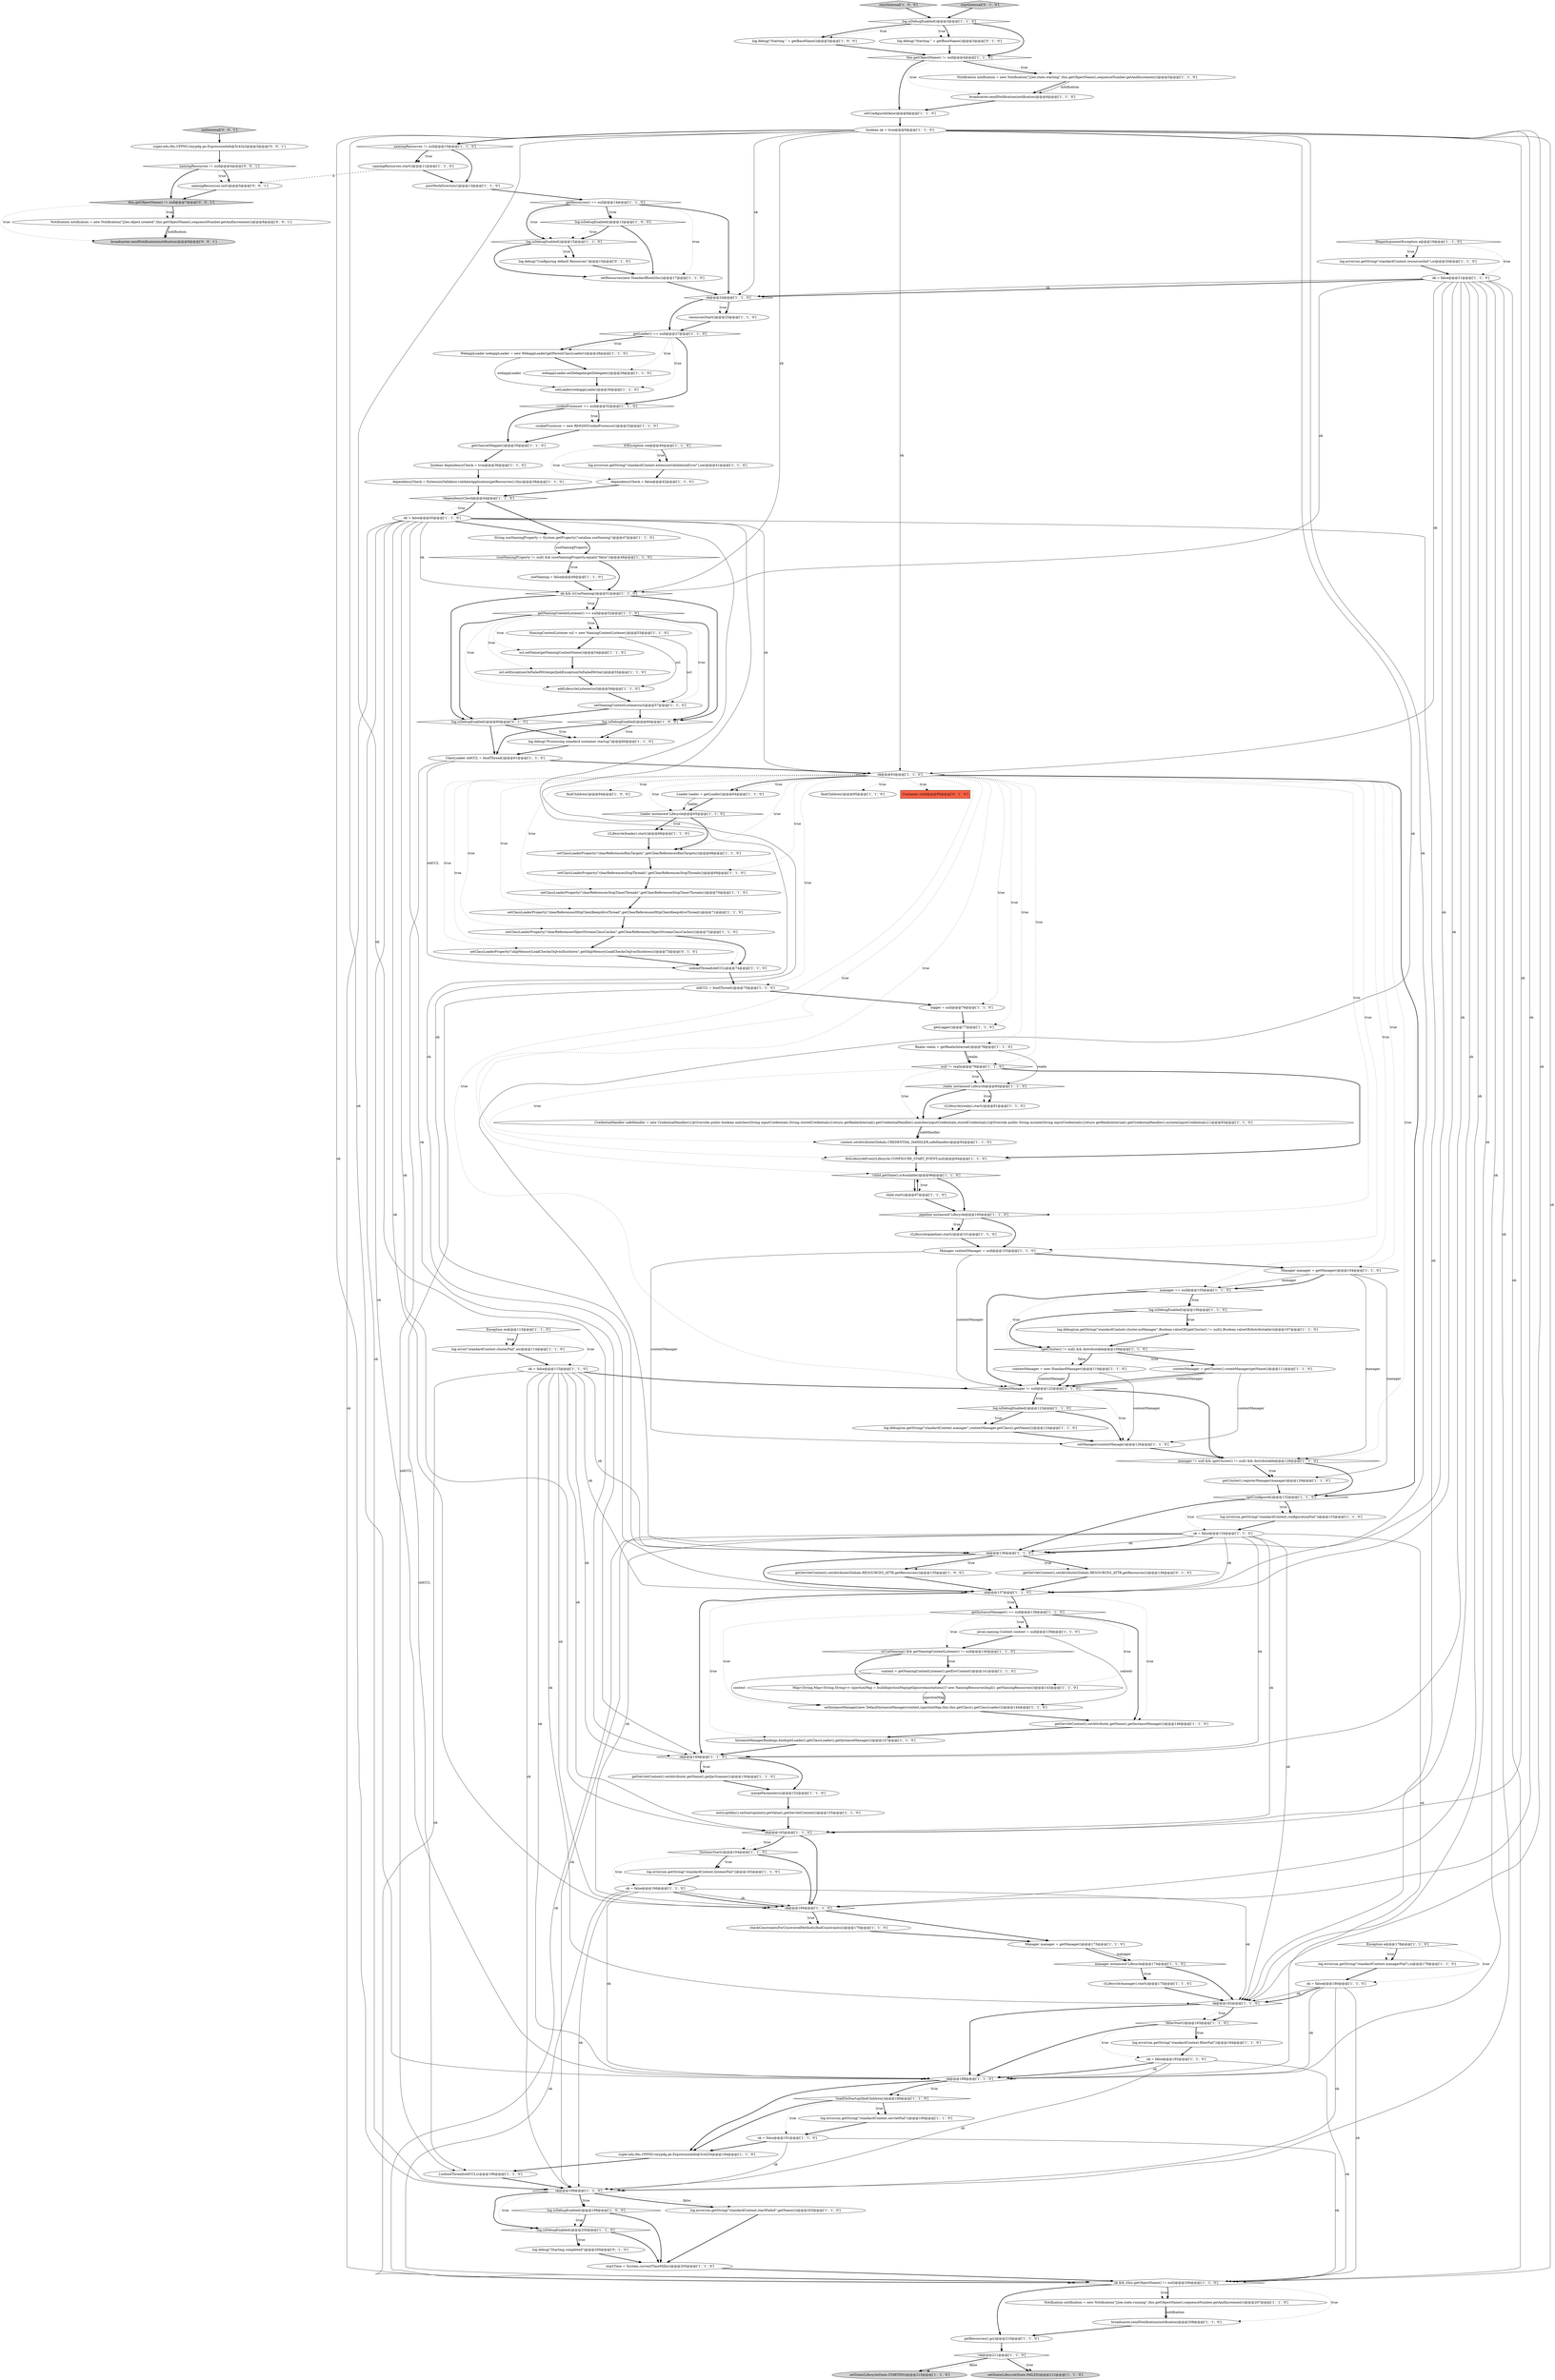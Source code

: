 digraph {
16 [style = filled, label = "setNamingContextListener(ncl)@@@57@@@['1', '1', '0']", fillcolor = white, shape = ellipse image = "AAA0AAABBB1BBB"];
44 [style = filled, label = "setState(LifecycleState.STARTING)@@@215@@@['1', '1', '0']", fillcolor = lightgray, shape = ellipse image = "AAA0AAABBB1BBB"];
1 [style = filled, label = "manager instanceof Lifecycle@@@174@@@['1', '1', '0']", fillcolor = white, shape = diamond image = "AAA0AAABBB1BBB"];
105 [style = filled, label = "setClassLoaderProperty(\"clearReferencesHttpClientKeepAliveThread\",getClearReferencesHttpClientKeepAliveThread())@@@71@@@['1', '1', '0']", fillcolor = white, shape = ellipse image = "AAA0AAABBB1BBB"];
27 [style = filled, label = "findChildren()@@@94@@@['1', '0', '0']", fillcolor = white, shape = ellipse image = "AAA0AAABBB1BBB"];
40 [style = filled, label = "getServletContext().setAttribute(.getName(),getInstanceManager())@@@146@@@['1', '1', '0']", fillcolor = white, shape = ellipse image = "AAA0AAABBB1BBB"];
10 [style = filled, label = "ok@@@188@@@['1', '1', '0']", fillcolor = white, shape = diamond image = "AAA0AAABBB1BBB"];
80 [style = filled, label = "postWorkDirectory()@@@13@@@['1', '1', '0']", fillcolor = white, shape = ellipse image = "AAA0AAABBB1BBB"];
31 [style = filled, label = "log.debug(\"Starting \" + getBaseName())@@@3@@@['1', '0', '0']", fillcolor = white, shape = ellipse image = "AAA0AAABBB1BBB"];
67 [style = filled, label = "pipeline instanceof Lifecycle@@@100@@@['1', '1', '0']", fillcolor = white, shape = diamond image = "AAA0AAABBB1BBB"];
37 [style = filled, label = "entry.getKey().onStartup(entry.getValue(),getServletContext())@@@155@@@['1', '1', '0']", fillcolor = white, shape = ellipse image = "AAA0AAABBB1BBB"];
129 [style = filled, label = "ok@@@63@@@['1', '1', '0']", fillcolor = white, shape = diamond image = "AAA0AAABBB1BBB"];
134 [style = filled, label = "log.isDebugEnabled()@@@3@@@['1', '1', '0']", fillcolor = white, shape = diamond image = "AAA0AAABBB1BBB"];
61 [style = filled, label = "ok = false@@@191@@@['1', '1', '0']", fillcolor = white, shape = ellipse image = "AAA0AAABBB1BBB"];
21 [style = filled, label = "context.setAttribute(Globals.CREDENTIAL_HANDLER,safeHandler)@@@92@@@['1', '1', '0']", fillcolor = white, shape = ellipse image = "AAA0AAABBB1BBB"];
25 [style = filled, label = "realm instanceof Lifecycle@@@80@@@['1', '1', '0']", fillcolor = white, shape = diamond image = "AAA0AAABBB1BBB"];
140 [style = filled, label = "resourcesStart()@@@25@@@['1', '1', '0']", fillcolor = white, shape = ellipse image = "AAA0AAABBB1BBB"];
49 [style = filled, label = "((Lifecycle)loader).start()@@@66@@@['1', '1', '0']", fillcolor = white, shape = ellipse image = "AAA0AAABBB1BBB"];
112 [style = filled, label = "loader instanceof Lifecycle@@@65@@@['1', '1', '0']", fillcolor = white, shape = diamond image = "AAA0AAABBB1BBB"];
116 [style = filled, label = "ok@@@136@@@['1', '1', '0']", fillcolor = white, shape = diamond image = "AAA0AAABBB1BBB"];
101 [style = filled, label = "ok@@@149@@@['1', '1', '0']", fillcolor = white, shape = diamond image = "AAA0AAABBB1BBB"];
130 [style = filled, label = "(getCluster() != null) && distributable@@@109@@@['1', '1', '0']", fillcolor = white, shape = diamond image = "AAA0AAABBB1BBB"];
13 [style = filled, label = "CredentialHandler safeHandler = new CredentialHandler(){@Override public boolean matches(String inputCredentials,String storedCredentials){return getRealmInternal().getCredentialHandler().matches(inputCredentials,storedCredentials)}@Override public String mutate(String inputCredentials){return getRealmInternal().getCredentialHandler().mutate(inputCredentials)}}@@@83@@@['1', '1', '0']", fillcolor = white, shape = ellipse image = "AAA0AAABBB1BBB"];
29 [style = filled, label = "contextManager = new StandardManager()@@@119@@@['1', '1', '0']", fillcolor = white, shape = ellipse image = "AAA0AAABBB1BBB"];
88 [style = filled, label = "ok@@@163@@@['1', '1', '0']", fillcolor = white, shape = diamond image = "AAA0AAABBB1BBB"];
154 [style = filled, label = "namingResources.init()@@@5@@@['0', '0', '1']", fillcolor = white, shape = ellipse image = "AAA0AAABBB3BBB"];
9 [style = filled, label = "contextManager = getCluster().createManager(getName())@@@111@@@['1', '1', '0']", fillcolor = white, shape = ellipse image = "AAA0AAABBB1BBB"];
47 [style = filled, label = "log.debug(sm.getString(\"standardContext.manager\",contextManager.getClass().getName()))@@@124@@@['1', '1', '0']", fillcolor = white, shape = ellipse image = "AAA0AAABBB1BBB"];
48 [style = filled, label = "Manager manager = getManager()@@@173@@@['1', '1', '0']", fillcolor = white, shape = ellipse image = "AAA0AAABBB1BBB"];
111 [style = filled, label = "log.isDebugEnabled()@@@60@@@['1', '0', '0']", fillcolor = white, shape = diamond image = "AAA0AAABBB1BBB"];
96 [style = filled, label = "cookieProcessor = new Rfc6265CookieProcessor()@@@33@@@['1', '1', '0']", fillcolor = white, shape = ellipse image = "AAA0AAABBB1BBB"];
3 [style = filled, label = "setResources(new StandardRoot(this))@@@17@@@['1', '1', '0']", fillcolor = white, shape = ellipse image = "AAA0AAABBB1BBB"];
70 [style = filled, label = "ok = false@@@115@@@['1', '1', '0']", fillcolor = white, shape = ellipse image = "AAA0AAABBB1BBB"];
91 [style = filled, label = "setConfigured(false)@@@8@@@['1', '1', '0']", fillcolor = white, shape = ellipse image = "AAA0AAABBB1BBB"];
148 [style = filled, label = "log.debug(\"Starting completed\")@@@200@@@['0', '1', '0']", fillcolor = white, shape = ellipse image = "AAA0AAABBB2BBB"];
38 [style = filled, label = "checkConstraintsForUncoveredMethods(findConstraints())@@@170@@@['1', '1', '0']", fillcolor = white, shape = ellipse image = "AAA0AAABBB1BBB"];
92 [style = filled, label = "getServletContext().setAttribute(Globals.RESOURCES_ATTR,getResources())@@@135@@@['1', '0', '0']", fillcolor = white, shape = ellipse image = "AAA0AAABBB1BBB"];
156 [style = filled, label = "this.getObjectName() != null@@@7@@@['0', '0', '1']", fillcolor = lightgray, shape = diamond image = "AAA0AAABBB3BBB"];
136 [style = filled, label = "setInstanceManager(new DefaultInstanceManager(context,injectionMap,this,this.getClass().getClassLoader()))@@@144@@@['1', '1', '0']", fillcolor = white, shape = ellipse image = "AAA0AAABBB1BBB"];
122 [style = filled, label = "String useNamingProperty = System.getProperty(\"catalina.useNaming\")@@@47@@@['1', '1', '0']", fillcolor = white, shape = ellipse image = "AAA0AAABBB1BBB"];
118 [style = filled, label = "setManager(contextManager)@@@126@@@['1', '1', '0']", fillcolor = white, shape = ellipse image = "AAA0AAABBB1BBB"];
72 [style = filled, label = "setClassLoaderProperty(\"clearReferencesStopTimerThreads\",getClearReferencesStopTimerThreads())@@@70@@@['1', '1', '0']", fillcolor = white, shape = ellipse image = "AAA0AAABBB1BBB"];
123 [style = filled, label = "log.error(sm.getString(\"standardContext.startFailed\",getName()))@@@203@@@['1', '1', '0']", fillcolor = white, shape = ellipse image = "AAA0AAABBB1BBB"];
78 [style = filled, label = "!listenerStart()@@@164@@@['1', '1', '0']", fillcolor = white, shape = diamond image = "AAA0AAABBB1BBB"];
41 [style = filled, label = "namingResources.start()@@@11@@@['1', '1', '0']", fillcolor = white, shape = ellipse image = "AAA0AAABBB1BBB"];
6 [style = filled, label = "InstanceManagerBindings.bind(getLoader().getClassLoader(),getInstanceManager())@@@147@@@['1', '1', '0']", fillcolor = white, shape = ellipse image = "AAA0AAABBB1BBB"];
22 [style = filled, label = "manager != null && (getCluster() != null) && distributable@@@128@@@['1', '1', '0']", fillcolor = white, shape = diamond image = "AAA0AAABBB1BBB"];
55 [style = filled, label = "IOException ioe@@@40@@@['1', '1', '0']", fillcolor = white, shape = diamond image = "AAA0AAABBB1BBB"];
15 [style = filled, label = "mergeParameters()@@@152@@@['1', '1', '0']", fillcolor = white, shape = ellipse image = "AAA0AAABBB1BBB"];
126 [style = filled, label = "namingResources != null@@@10@@@['1', '1', '0']", fillcolor = white, shape = diamond image = "AAA0AAABBB1BBB"];
125 [style = filled, label = "log.debug(\"Processing standard container startup\")@@@60@@@['1', '1', '0']", fillcolor = white, shape = ellipse image = "AAA0AAABBB1BBB"];
115 [style = filled, label = "Loader loader = getLoader()@@@64@@@['1', '1', '0']", fillcolor = white, shape = ellipse image = "AAA0AAABBB1BBB"];
133 [style = filled, label = "log.isDebugEnabled()@@@106@@@['1', '1', '0']", fillcolor = white, shape = diamond image = "AAA0AAABBB1BBB"];
35 [style = filled, label = "(useNamingProperty != null) && (useNamingProperty.equals(\"false\"))@@@48@@@['1', '1', '0']", fillcolor = white, shape = diamond image = "AAA0AAABBB1BBB"];
79 [style = filled, label = "log.error(\"standardContext.clusterFail\",ex)@@@114@@@['1', '1', '0']", fillcolor = white, shape = ellipse image = "AAA0AAABBB1BBB"];
59 [style = filled, label = "ok && isUseNaming()@@@51@@@['1', '1', '0']", fillcolor = white, shape = diamond image = "AAA0AAABBB1BBB"];
66 [style = filled, label = "!child.getState().isAvailable()@@@96@@@['1', '1', '0']", fillcolor = white, shape = diamond image = "AAA0AAABBB1BBB"];
84 [style = filled, label = "getCluster().registerManager(manager)@@@129@@@['1', '1', '0']", fillcolor = white, shape = ellipse image = "AAA0AAABBB1BBB"];
137 [style = filled, label = "ok@@@169@@@['1', '1', '0']", fillcolor = white, shape = diamond image = "AAA0AAABBB1BBB"];
64 [style = filled, label = "Exception ex@@@113@@@['1', '1', '0']", fillcolor = white, shape = diamond image = "AAA0AAABBB1BBB"];
74 [style = filled, label = "log.error(sm.getString(\"standardContext.listenerFail\"))@@@165@@@['1', '1', '0']", fillcolor = white, shape = ellipse image = "AAA0AAABBB1BBB"];
63 [style = filled, label = "Manager manager = getManager()@@@104@@@['1', '1', '0']", fillcolor = white, shape = ellipse image = "AAA0AAABBB1BBB"];
34 [style = filled, label = "getCharsetMapper()@@@35@@@['1', '1', '0']", fillcolor = white, shape = ellipse image = "AAA0AAABBB1BBB"];
30 [style = filled, label = "!filterStart()@@@183@@@['1', '1', '0']", fillcolor = white, shape = diamond image = "AAA0AAABBB1BBB"];
107 [style = filled, label = "javax.naming.Context context = null@@@139@@@['1', '1', '0']", fillcolor = white, shape = ellipse image = "AAA0AAABBB1BBB"];
14 [style = filled, label = "ok@@@182@@@['1', '1', '0']", fillcolor = white, shape = diamond image = "AAA0AAABBB1BBB"];
144 [style = filled, label = "log.debug(\"Starting \" + getBaseName())@@@3@@@['0', '1', '0']", fillcolor = white, shape = ellipse image = "AAA0AAABBB2BBB"];
141 [style = filled, label = "startInternal['1', '0', '0']", fillcolor = lightgray, shape = diamond image = "AAA0AAABBB1BBB"];
53 [style = filled, label = "log.isDebugEnabled()@@@15@@@['1', '1', '0']", fillcolor = white, shape = diamond image = "AAA0AAABBB1BBB"];
71 [style = filled, label = "!dependencyCheck@@@44@@@['1', '1', '0']", fillcolor = white, shape = diamond image = "AAA0AAABBB1BBB"];
76 [style = filled, label = "!ok@@@211@@@['1', '1', '0']", fillcolor = white, shape = diamond image = "AAA0AAABBB1BBB"];
28 [style = filled, label = "NamingContextListener ncl = new NamingContextListener()@@@53@@@['1', '1', '0']", fillcolor = white, shape = ellipse image = "AAA0AAABBB1BBB"];
98 [style = filled, label = "Realm realm = getRealmInternal()@@@78@@@['1', '1', '0']", fillcolor = white, shape = ellipse image = "AAA0AAABBB1BBB"];
86 [style = filled, label = "child.start()@@@97@@@['1', '1', '0']", fillcolor = white, shape = ellipse image = "AAA0AAABBB1BBB"];
75 [style = filled, label = "isUseNaming() && getNamingContextListener() != null@@@140@@@['1', '1', '0']", fillcolor = white, shape = diamond image = "AAA0AAABBB1BBB"];
2 [style = filled, label = "{unbindThread(oldCCL)}@@@196@@@['1', '1', '0']", fillcolor = white, shape = ellipse image = "AAA0AAABBB1BBB"];
95 [style = filled, label = "ok@@@137@@@['1', '1', '0']", fillcolor = white, shape = diamond image = "AAA0AAABBB1BBB"];
153 [style = filled, label = "super.edu.fdu.CPPDG.tinypdg.pe.ExpressionInfo@5c42e2@@@3@@@['0', '0', '1']", fillcolor = white, shape = ellipse image = "AAA0AAABBB3BBB"];
39 [style = filled, label = "dependencyCheck = false@@@42@@@['1', '1', '0']", fillcolor = white, shape = ellipse image = "AAA0AAABBB1BBB"];
5 [style = filled, label = "oldCCL = bindThread()@@@75@@@['1', '1', '0']", fillcolor = white, shape = ellipse image = "AAA0AAABBB1BBB"];
135 [style = filled, label = "getResources() == null@@@14@@@['1', '1', '0']", fillcolor = white, shape = diamond image = "AAA0AAABBB1BBB"];
51 [style = filled, label = "context = getNamingContextListener().getEnvContext()@@@141@@@['1', '1', '0']", fillcolor = white, shape = ellipse image = "AAA0AAABBB1BBB"];
7 [style = filled, label = "ok = false@@@166@@@['1', '1', '0']", fillcolor = white, shape = ellipse image = "AAA0AAABBB1BBB"];
127 [style = filled, label = "useNaming = false@@@49@@@['1', '1', '0']", fillcolor = white, shape = ellipse image = "AAA0AAABBB1BBB"];
4 [style = filled, label = "log.isDebugEnabled()@@@199@@@['1', '0', '0']", fillcolor = white, shape = diamond image = "AAA0AAABBB1BBB"];
113 [style = filled, label = "ok@@@199@@@['1', '1', '0']", fillcolor = white, shape = diamond image = "AAA0AAABBB1BBB"];
149 [style = filled, label = "getServletContext().setAttribute(Globals.RESOURCES_ATTR,getResources())@@@136@@@['0', '1', '0']", fillcolor = white, shape = ellipse image = "AAA0AAABBB2BBB"];
56 [style = filled, label = "setClassLoaderProperty(\"clearReferencesObjectStreamClassCaches\",getClearReferencesObjectStreamClassCaches())@@@72@@@['1', '1', '0']", fillcolor = white, shape = ellipse image = "AAA0AAABBB1BBB"];
143 [style = filled, label = "log.debug(\"Configuring default Resources\")@@@15@@@['0', '1', '0']", fillcolor = white, shape = ellipse image = "AAA0AAABBB2BBB"];
151 [style = filled, label = "Notification notification = new Notification(\"j2ee.object.created\",this.getObjectName(),sequenceNumber.getAndIncrement())@@@8@@@['0', '0', '1']", fillcolor = white, shape = ellipse image = "AAA0AAABBB3BBB"];
50 [style = filled, label = "setClassLoaderProperty(\"clearReferencesStopThreads\",getClearReferencesStopThreads())@@@69@@@['1', '1', '0']", fillcolor = white, shape = ellipse image = "AAA0AAABBB1BBB"];
131 [style = filled, label = "findChildren()@@@95@@@['1', '1', '0']", fillcolor = white, shape = ellipse image = "AAA0AAABBB1BBB"];
108 [style = filled, label = "log.error(sm.getString(\"standardContext.servletFail\"))@@@190@@@['1', '1', '0']", fillcolor = white, shape = ellipse image = "AAA0AAABBB1BBB"];
23 [style = filled, label = "log.isDebugEnabled()@@@123@@@['1', '1', '0']", fillcolor = white, shape = diamond image = "AAA0AAABBB1BBB"];
138 [style = filled, label = "webappLoader.setDelegate(getDelegate())@@@29@@@['1', '1', '0']", fillcolor = white, shape = ellipse image = "AAA0AAABBB1BBB"];
62 [style = filled, label = "ok@@@24@@@['1', '1', '0']", fillcolor = white, shape = diamond image = "AAA0AAABBB1BBB"];
124 [style = filled, label = "log.error(sm.getString(\"standardContext.filterFail\"))@@@184@@@['1', '1', '0']", fillcolor = white, shape = ellipse image = "AAA0AAABBB1BBB"];
100 [style = filled, label = "!getConfigured()@@@132@@@['1', '1', '0']", fillcolor = white, shape = diamond image = "AAA0AAABBB1BBB"];
60 [style = filled, label = "Exception e@@@178@@@['1', '1', '0']", fillcolor = white, shape = diamond image = "AAA0AAABBB1BBB"];
33 [style = filled, label = "Notification notification = new Notification(\"j2ee.state.starting\",this.getObjectName(),sequenceNumber.getAndIncrement())@@@5@@@['1', '1', '0']", fillcolor = white, shape = ellipse image = "AAA0AAABBB1BBB"];
82 [style = filled, label = "manager == null@@@105@@@['1', '1', '0']", fillcolor = white, shape = diamond image = "AAA0AAABBB1BBB"];
0 [style = filled, label = "WebappLoader webappLoader = new WebappLoader(getParentClassLoader())@@@28@@@['1', '1', '0']", fillcolor = white, shape = ellipse image = "AAA0AAABBB1BBB"];
19 [style = filled, label = "cookieProcessor == null@@@32@@@['1', '1', '0']", fillcolor = white, shape = diamond image = "AAA0AAABBB1BBB"];
42 [style = filled, label = "setState(LifecycleState.FAILED)@@@212@@@['1', '1', '0']", fillcolor = lightgray, shape = ellipse image = "AAA0AAABBB1BBB"];
104 [style = filled, label = "ncl.setName(getNamingContextName())@@@54@@@['1', '1', '0']", fillcolor = white, shape = ellipse image = "AAA0AAABBB1BBB"];
43 [style = filled, label = "null != realm@@@79@@@['1', '1', '0']", fillcolor = white, shape = diamond image = "AAA0AAABBB1BBB"];
147 [style = filled, label = "log.isDebugEnabled()@@@60@@@['0', '1', '0']", fillcolor = white, shape = diamond image = "AAA0AAABBB2BBB"];
109 [style = filled, label = "!loadOnStartup(findChildren())@@@189@@@['1', '1', '0']", fillcolor = white, shape = diamond image = "AAA0AAABBB1BBB"];
120 [style = filled, label = "dependencyCheck = ExtensionValidator.validateApplication(getResources(),this)@@@38@@@['1', '1', '0']", fillcolor = white, shape = ellipse image = "AAA0AAABBB1BBB"];
114 [style = filled, label = "boolean ok = true@@@9@@@['1', '1', '0']", fillcolor = white, shape = ellipse image = "AAA0AAABBB1BBB"];
142 [style = filled, label = "startInternal['0', '1', '0']", fillcolor = lightgray, shape = diamond image = "AAA0AAABBB2BBB"];
146 [style = filled, label = "Container child@@@95@@@['0', '1', '0']", fillcolor = tomato, shape = box image = "AAA0AAABBB2BBB"];
85 [style = filled, label = "getLoader() == null@@@27@@@['1', '1', '0']", fillcolor = white, shape = diamond image = "AAA0AAABBB1BBB"];
87 [style = filled, label = "getNamingContextListener() == null@@@52@@@['1', '1', '0']", fillcolor = white, shape = diamond image = "AAA0AAABBB1BBB"];
46 [style = filled, label = "logger = null@@@76@@@['1', '1', '0']", fillcolor = white, shape = ellipse image = "AAA0AAABBB1BBB"];
36 [style = filled, label = "log.error(sm.getString(\"standardContext.configurationFail\"))@@@133@@@['1', '1', '0']", fillcolor = white, shape = ellipse image = "AAA0AAABBB1BBB"];
90 [style = filled, label = "getResources().gc()@@@210@@@['1', '1', '0']", fillcolor = white, shape = ellipse image = "AAA0AAABBB1BBB"];
32 [style = filled, label = "getServletContext().setAttribute(.getName(),getJarScanner())@@@150@@@['1', '1', '0']", fillcolor = white, shape = ellipse image = "AAA0AAABBB1BBB"];
128 [style = filled, label = "IllegalArgumentException e@@@19@@@['1', '1', '0']", fillcolor = white, shape = diamond image = "AAA0AAABBB1BBB"];
57 [style = filled, label = "Manager contextManager = null@@@103@@@['1', '1', '0']", fillcolor = white, shape = ellipse image = "AAA0AAABBB1BBB"];
152 [style = filled, label = "initInternal['0', '0', '1']", fillcolor = lightgray, shape = diamond image = "AAA0AAABBB3BBB"];
20 [style = filled, label = "log.error(sm.getString(\"standardContext.resourcesInit\"),e)@@@20@@@['1', '1', '0']", fillcolor = white, shape = ellipse image = "AAA0AAABBB1BBB"];
89 [style = filled, label = "getLogger()@@@77@@@['1', '1', '0']", fillcolor = white, shape = ellipse image = "AAA0AAABBB1BBB"];
26 [style = filled, label = "log.debug(sm.getString(\"standardContext.cluster.noManager\",Boolean.valueOf((getCluster() != null)),Boolean.valueOf(distributable)))@@@107@@@['1', '1', '0']", fillcolor = white, shape = ellipse image = "AAA0AAABBB1BBB"];
68 [style = filled, label = "((Lifecycle)pipeline).start()@@@101@@@['1', '1', '0']", fillcolor = white, shape = ellipse image = "AAA0AAABBB1BBB"];
106 [style = filled, label = "startTime = System.currentTimeMillis()@@@205@@@['1', '1', '0']", fillcolor = white, shape = ellipse image = "AAA0AAABBB1BBB"];
18 [style = filled, label = "setClassLoaderProperty(\"clearReferencesRmiTargets\",getClearReferencesRmiTargets())@@@68@@@['1', '1', '0']", fillcolor = white, shape = ellipse image = "AAA0AAABBB1BBB"];
52 [style = filled, label = "log.isDebugEnabled()@@@15@@@['1', '0', '0']", fillcolor = white, shape = diamond image = "AAA0AAABBB1BBB"];
121 [style = filled, label = "this.getObjectName() != null@@@4@@@['1', '1', '0']", fillcolor = white, shape = diamond image = "AAA0AAABBB1BBB"];
150 [style = filled, label = "namingResources != null@@@4@@@['0', '0', '1']", fillcolor = white, shape = diamond image = "AAA0AAABBB3BBB"];
77 [style = filled, label = "ok && (this.getObjectName() != null)@@@206@@@['1', '1', '0']", fillcolor = white, shape = diamond image = "AAA0AAABBB1BBB"];
139 [style = filled, label = "ok = false@@@185@@@['1', '1', '0']", fillcolor = white, shape = ellipse image = "AAA0AAABBB1BBB"];
102 [style = filled, label = "broadcaster.sendNotification(notification)@@@6@@@['1', '1', '0']", fillcolor = white, shape = ellipse image = "AAA0AAABBB1BBB"];
145 [style = filled, label = "setClassLoaderProperty(\"skipMemoryLeakChecksOnJvmShutdown\",getSkipMemoryLeakChecksOnJvmShutdown())@@@73@@@['0', '1', '0']", fillcolor = white, shape = ellipse image = "AAA1AAABBB2BBB"];
69 [style = filled, label = "addLifecycleListener(ncl)@@@56@@@['1', '1', '0']", fillcolor = white, shape = ellipse image = "AAA0AAABBB1BBB"];
58 [style = filled, label = "broadcaster.sendNotification(notification)@@@208@@@['1', '1', '0']", fillcolor = white, shape = ellipse image = "AAA0AAABBB1BBB"];
8 [style = filled, label = "((Lifecycle)manager).start()@@@175@@@['1', '1', '0']", fillcolor = white, shape = ellipse image = "AAA0AAABBB1BBB"];
24 [style = filled, label = "ncl.setExceptionOnFailedWrite(getJndiExceptionOnFailedWrite())@@@55@@@['1', '1', '0']", fillcolor = white, shape = ellipse image = "AAA0AAABBB1BBB"];
17 [style = filled, label = "fireLifecycleEvent(Lifecycle.CONFIGURE_START_EVENT,null)@@@94@@@['1', '1', '0']", fillcolor = white, shape = ellipse image = "AAA0AAABBB1BBB"];
73 [style = filled, label = "contextManager != null@@@122@@@['1', '1', '0']", fillcolor = white, shape = diamond image = "AAA0AAABBB1BBB"];
81 [style = filled, label = "log.error(sm.getString(\"standardContext.extensionValidationError\"),ioe)@@@41@@@['1', '1', '0']", fillcolor = white, shape = ellipse image = "AAA0AAABBB1BBB"];
99 [style = filled, label = "super.edu.fdu.CPPDG.tinypdg.pe.ExpressionInfo@5c4254@@@194@@@['1', '1', '0']", fillcolor = white, shape = ellipse image = "AAA0AAABBB1BBB"];
45 [style = filled, label = "Map<String,Map<String,String>> injectionMap = buildInjectionMap(getIgnoreAnnotations()? new NamingResourcesImpl(): getNamingResources())@@@143@@@['1', '1', '0']", fillcolor = white, shape = ellipse image = "AAA0AAABBB1BBB"];
117 [style = filled, label = "log.error(sm.getString(\"standardContext.managerFail\"),e)@@@179@@@['1', '1', '0']", fillcolor = white, shape = ellipse image = "AAA0AAABBB1BBB"];
93 [style = filled, label = "ok = false@@@134@@@['1', '1', '0']", fillcolor = white, shape = ellipse image = "AAA0AAABBB1BBB"];
155 [style = filled, label = "broadcaster.sendNotification(notification)@@@9@@@['0', '0', '1']", fillcolor = lightgray, shape = ellipse image = "AAA0AAABBB3BBB"];
110 [style = filled, label = "log.isDebugEnabled()@@@200@@@['1', '1', '0']", fillcolor = white, shape = diamond image = "AAA0AAABBB1BBB"];
132 [style = filled, label = "ok = false@@@180@@@['1', '1', '0']", fillcolor = white, shape = ellipse image = "AAA0AAABBB1BBB"];
103 [style = filled, label = "setLoader(webappLoader)@@@30@@@['1', '1', '0']", fillcolor = white, shape = ellipse image = "AAA0AAABBB1BBB"];
94 [style = filled, label = "getInstanceManager() == null@@@138@@@['1', '1', '0']", fillcolor = white, shape = diamond image = "AAA0AAABBB1BBB"];
12 [style = filled, label = "unbindThread(oldCCL)@@@74@@@['1', '1', '0']", fillcolor = white, shape = ellipse image = "AAA0AAABBB1BBB"];
54 [style = filled, label = "((Lifecycle)realm).start()@@@81@@@['1', '1', '0']", fillcolor = white, shape = ellipse image = "AAA0AAABBB1BBB"];
97 [style = filled, label = "ClassLoader oldCCL = bindThread()@@@61@@@['1', '1', '0']", fillcolor = white, shape = ellipse image = "AAA0AAABBB1BBB"];
119 [style = filled, label = "Notification notification = new Notification(\"j2ee.state.running\",this.getObjectName(),sequenceNumber.getAndIncrement())@@@207@@@['1', '1', '0']", fillcolor = white, shape = ellipse image = "AAA0AAABBB1BBB"];
65 [style = filled, label = "ok = false@@@45@@@['1', '1', '0']", fillcolor = white, shape = ellipse image = "AAA0AAABBB1BBB"];
11 [style = filled, label = "boolean dependencyCheck = true@@@36@@@['1', '1', '0']", fillcolor = white, shape = ellipse image = "AAA0AAABBB1BBB"];
83 [style = filled, label = "ok = false@@@21@@@['1', '1', '0']", fillcolor = white, shape = ellipse image = "AAA0AAABBB1BBB"];
70->95 [style = solid, label="ok"];
97->2 [style = solid, label="oldCCL"];
114->116 [style = solid, label="ok"];
53->3 [style = bold, label=""];
4->106 [style = bold, label=""];
25->54 [style = dotted, label="true"];
65->77 [style = solid, label="ok"];
115->112 [style = bold, label=""];
125->97 [style = bold, label=""];
156->151 [style = dotted, label="true"];
98->43 [style = solid, label="realm"];
153->150 [style = bold, label=""];
113->4 [style = dotted, label="true"];
129->46 [style = dotted, label="true"];
133->26 [style = bold, label=""];
26->130 [style = bold, label=""];
10->99 [style = bold, label=""];
135->53 [style = dotted, label="true"];
59->87 [style = bold, label=""];
110->148 [style = dotted, label="true"];
23->47 [style = bold, label=""];
114->59 [style = solid, label="ok"];
149->95 [style = bold, label=""];
118->22 [style = bold, label=""];
85->138 [style = dotted, label="true"];
109->99 [style = bold, label=""];
65->122 [style = bold, label=""];
63->22 [style = solid, label="manager"];
87->111 [style = bold, label=""];
83->137 [style = solid, label="ok"];
143->3 [style = bold, label=""];
22->84 [style = bold, label=""];
114->113 [style = solid, label="ok"];
128->20 [style = bold, label=""];
54->13 [style = bold, label=""];
73->118 [style = dotted, label="true"];
129->67 [style = dotted, label="true"];
45->136 [style = solid, label="injectionMap"];
10->109 [style = bold, label=""];
28->104 [style = bold, label=""];
93->116 [style = bold, label=""];
87->104 [style = dotted, label="true"];
24->69 [style = bold, label=""];
100->116 [style = bold, label=""];
83->14 [style = solid, label="ok"];
0->138 [style = bold, label=""];
75->45 [style = bold, label=""];
50->72 [style = bold, label=""];
156->151 [style = bold, label=""];
73->23 [style = bold, label=""];
87->16 [style = dotted, label="true"];
114->126 [style = bold, label=""];
77->119 [style = dotted, label="true"];
93->113 [style = solid, label="ok"];
68->57 [style = bold, label=""];
77->58 [style = dotted, label="true"];
28->16 [style = solid, label="ncl"];
129->17 [style = dotted, label="true"];
94->75 [style = dotted, label="true"];
33->102 [style = bold, label=""];
33->102 [style = solid, label="notification"];
19->34 [style = bold, label=""];
76->44 [style = bold, label=""];
134->144 [style = bold, label=""];
116->92 [style = bold, label=""];
75->51 [style = bold, label=""];
139->10 [style = solid, label="ok"];
17->66 [style = bold, label=""];
64->79 [style = bold, label=""];
111->97 [style = bold, label=""];
83->116 [style = solid, label="ok"];
52->3 [style = bold, label=""];
154->156 [style = bold, label=""];
29->73 [style = bold, label=""];
123->106 [style = bold, label=""];
115->112 [style = solid, label="loader"];
56->12 [style = bold, label=""];
1->8 [style = dotted, label="true"];
82->133 [style = bold, label=""];
70->77 [style = solid, label="ok"];
71->122 [style = bold, label=""];
129->112 [style = dotted, label="true"];
81->39 [style = bold, label=""];
150->154 [style = bold, label=""];
65->59 [style = solid, label="ok"];
21->17 [style = bold, label=""];
78->137 [style = bold, label=""];
97->129 [style = bold, label=""];
70->88 [style = solid, label="ok"];
28->69 [style = solid, label="ncl"];
88->78 [style = dotted, label="true"];
49->18 [style = bold, label=""];
77->119 [style = bold, label=""];
35->59 [style = bold, label=""];
83->62 [style = bold, label=""];
129->56 [style = dotted, label="true"];
129->82 [style = dotted, label="true"];
120->71 [style = bold, label=""];
29->118 [style = solid, label="contextManager"];
111->125 [style = bold, label=""];
129->115 [style = bold, label=""];
129->63 [style = dotted, label="true"];
23->47 [style = dotted, label="true"];
13->21 [style = solid, label="safeHandler"];
39->71 [style = bold, label=""];
83->77 [style = solid, label="ok"];
59->147 [style = bold, label=""];
129->22 [style = dotted, label="true"];
116->149 [style = bold, label=""];
73->22 [style = bold, label=""];
109->108 [style = bold, label=""];
101->15 [style = bold, label=""];
9->73 [style = bold, label=""];
58->90 [style = bold, label=""];
66->86 [style = dotted, label="true"];
139->10 [style = bold, label=""];
7->14 [style = solid, label="ok"];
94->45 [style = dotted, label="true"];
83->10 [style = solid, label="ok"];
61->113 [style = solid, label="ok"];
29->73 [style = solid, label="contextManager"];
43->21 [style = dotted, label="true"];
109->61 [style = dotted, label="true"];
135->3 [style = dotted, label="true"];
25->13 [style = bold, label=""];
65->113 [style = solid, label="ok"];
83->88 [style = solid, label="ok"];
129->12 [style = dotted, label="true"];
134->31 [style = dotted, label="true"];
64->70 [style = dotted, label="true"];
89->98 [style = bold, label=""];
14->10 [style = bold, label=""];
144->121 [style = bold, label=""];
55->39 [style = dotted, label="true"];
151->155 [style = bold, label=""];
129->18 [style = dotted, label="true"];
114->95 [style = solid, label="ok"];
37->88 [style = bold, label=""];
70->14 [style = solid, label="ok"];
93->95 [style = solid, label="ok"];
61->99 [style = bold, label=""];
1->8 [style = bold, label=""];
88->78 [style = bold, label=""];
55->81 [style = dotted, label="true"];
87->24 [style = dotted, label="true"];
1->14 [style = bold, label=""];
48->1 [style = bold, label=""];
7->137 [style = solid, label="ok"];
65->129 [style = solid, label="ok"];
35->127 [style = dotted, label="true"];
7->10 [style = solid, label="ok"];
110->106 [style = bold, label=""];
69->16 [style = bold, label=""];
128->20 [style = dotted, label="true"];
114->88 [style = solid, label="ok"];
79->70 [style = bold, label=""];
23->118 [style = bold, label=""];
19->96 [style = bold, label=""];
48->1 [style = solid, label="manager"];
14->30 [style = dotted, label="true"];
141->134 [style = bold, label=""];
129->100 [style = bold, label=""];
98->43 [style = bold, label=""];
35->127 [style = bold, label=""];
43->25 [style = bold, label=""];
114->101 [style = solid, label="ok"];
116->149 [style = dotted, label="true"];
51->45 [style = bold, label=""];
112->49 [style = bold, label=""];
129->89 [style = dotted, label="true"];
82->73 [style = bold, label=""];
93->101 [style = solid, label="ok"];
152->153 [style = bold, label=""];
51->136 [style = solid, label="context"];
102->91 [style = bold, label=""];
6->101 [style = bold, label=""];
129->146 [style = dotted, label="true"];
94->136 [style = dotted, label="true"];
135->52 [style = bold, label=""];
138->103 [style = bold, label=""];
107->75 [style = bold, label=""];
112->49 [style = dotted, label="true"];
114->137 [style = solid, label="ok"];
65->101 [style = solid, label="ok"];
126->41 [style = dotted, label="true"];
129->115 [style = dotted, label="true"];
5->2 [style = solid, label="oldCCL"];
57->118 [style = solid, label="contextManager"];
65->95 [style = solid, label="ok"];
25->54 [style = bold, label=""];
114->129 [style = solid, label="ok"];
129->57 [style = dotted, label="true"];
134->121 [style = bold, label=""];
100->36 [style = bold, label=""];
83->113 [style = solid, label="ok"];
64->79 [style = dotted, label="true"];
30->124 [style = bold, label=""];
60->117 [style = dotted, label="true"];
70->73 [style = bold, label=""];
137->38 [style = bold, label=""];
94->107 [style = bold, label=""];
16->111 [style = bold, label=""];
4->110 [style = dotted, label="true"];
122->35 [style = bold, label=""];
43->13 [style = dotted, label="true"];
16->147 [style = bold, label=""];
65->137 [style = solid, label="ok"];
71->65 [style = dotted, label="true"];
13->21 [style = bold, label=""];
8->14 [style = bold, label=""];
129->27 [style = dotted, label="true"];
11->120 [style = bold, label=""];
114->77 [style = solid, label="ok"];
7->113 [style = solid, label="ok"];
61->77 [style = solid, label="ok"];
126->80 [style = bold, label=""];
127->59 [style = bold, label=""];
130->9 [style = bold, label=""];
94->107 [style = dotted, label="true"];
66->67 [style = bold, label=""];
62->85 [style = bold, label=""];
60->117 [style = bold, label=""];
93->14 [style = solid, label="ok"];
83->95 [style = solid, label="ok"];
62->140 [style = bold, label=""];
40->6 [style = bold, label=""];
110->148 [style = bold, label=""];
114->62 [style = solid, label="ok"];
95->40 [style = dotted, label="true"];
129->43 [style = dotted, label="true"];
63->82 [style = bold, label=""];
129->73 [style = dotted, label="true"];
78->7 [style = dotted, label="true"];
116->92 [style = dotted, label="true"];
70->137 [style = solid, label="ok"];
56->145 [style = bold, label=""];
113->110 [style = bold, label=""];
63->84 [style = solid, label="manager"];
116->95 [style = bold, label=""];
67->68 [style = dotted, label="true"];
139->113 [style = solid, label="ok"];
87->28 [style = bold, label=""];
93->10 [style = solid, label="ok"];
114->14 [style = solid, label="ok"];
93->116 [style = solid, label="ok"];
90->76 [style = bold, label=""];
137->48 [style = bold, label=""];
43->25 [style = dotted, label="true"];
117->132 [style = bold, label=""];
129->105 [style = dotted, label="true"];
133->26 [style = dotted, label="true"];
47->118 [style = bold, label=""];
129->50 [style = dotted, label="true"];
45->136 [style = bold, label=""];
113->123 [style = dotted, label="false"];
121->102 [style = dotted, label="true"];
91->114 [style = bold, label=""];
150->154 [style = dotted, label="true"];
103->19 [style = bold, label=""];
95->6 [style = dotted, label="true"];
75->51 [style = dotted, label="true"];
100->36 [style = dotted, label="true"];
129->72 [style = dotted, label="true"];
112->18 [style = bold, label=""];
59->111 [style = bold, label=""];
95->94 [style = dotted, label="true"];
113->110 [style = dotted, label="true"];
70->113 [style = solid, label="ok"];
108->61 [style = bold, label=""];
137->38 [style = dotted, label="true"];
135->62 [style = bold, label=""];
95->94 [style = bold, label=""];
76->42 [style = bold, label=""];
130->29 [style = dotted, label="false"];
70->10 [style = solid, label="ok"];
67->68 [style = bold, label=""];
46->89 [style = bold, label=""];
85->103 [style = dotted, label="true"];
18->50 [style = bold, label=""];
82->133 [style = dotted, label="true"];
104->24 [style = bold, label=""];
52->53 [style = dotted, label="true"];
156->155 [style = dotted, label="true"];
86->66 [style = bold, label=""];
7->77 [style = solid, label="ok"];
128->83 [style = dotted, label="true"];
130->9 [style = dotted, label="true"];
99->2 [style = bold, label=""];
41->80 [style = bold, label=""];
130->29 [style = bold, label=""];
126->41 [style = bold, label=""];
19->96 [style = dotted, label="true"];
15->37 [style = bold, label=""];
63->82 [style = solid, label="manager"];
36->93 [style = bold, label=""];
132->113 [style = solid, label="ok"];
147->97 [style = bold, label=""];
30->139 [style = dotted, label="true"];
76->42 [style = dotted, label="true"];
30->10 [style = bold, label=""];
20->83 [style = bold, label=""];
57->73 [style = solid, label="contextManager"];
135->52 [style = dotted, label="true"];
65->14 [style = solid, label="ok"];
140->85 [style = bold, label=""];
9->73 [style = solid, label="contextManager"];
122->35 [style = solid, label="useNamingProperty"];
92->95 [style = bold, label=""];
53->143 [style = bold, label=""];
60->132 [style = dotted, label="true"];
101->32 [style = bold, label=""];
7->137 [style = bold, label=""];
71->65 [style = bold, label=""];
2->113 [style = bold, label=""];
0->103 [style = solid, label="webappLoader"];
59->87 [style = dotted, label="true"];
150->156 [style = bold, label=""];
72->105 [style = bold, label=""];
83->59 [style = solid, label="ok"];
34->11 [style = bold, label=""];
105->56 [style = bold, label=""];
82->130 [style = dotted, label="true"];
55->81 [style = bold, label=""];
145->12 [style = bold, label=""];
83->129 [style = solid, label="ok"];
93->137 [style = solid, label="ok"];
43->17 [style = bold, label=""];
113->123 [style = bold, label=""];
78->74 [style = bold, label=""];
5->46 [style = bold, label=""];
52->53 [style = bold, label=""];
94->40 [style = bold, label=""];
70->116 [style = solid, label="ok"];
106->77 [style = bold, label=""];
113->4 [style = bold, label=""];
41->154 [style = dashed, label="0"];
65->116 [style = solid, label="ok"];
121->33 [style = dotted, label="true"];
97->12 [style = solid, label="oldCCL"];
80->135 [style = bold, label=""];
132->77 [style = solid, label="ok"];
77->90 [style = bold, label=""];
129->66 [style = dotted, label="true"];
22->100 [style = bold, label=""];
93->88 [style = solid, label="ok"];
66->86 [style = bold, label=""];
132->14 [style = solid, label="ok"];
14->30 [style = bold, label=""];
62->140 [style = dotted, label="true"];
100->93 [style = dotted, label="true"];
38->48 [style = bold, label=""];
85->19 [style = bold, label=""];
109->108 [style = dotted, label="true"];
85->0 [style = dotted, label="true"];
85->0 [style = bold, label=""];
124->139 [style = bold, label=""];
9->118 [style = solid, label="contextManager"];
132->14 [style = bold, label=""];
87->147 [style = bold, label=""];
86->67 [style = bold, label=""];
119->58 [style = solid, label="notification"];
53->143 [style = dotted, label="true"];
135->53 [style = bold, label=""];
57->63 [style = bold, label=""];
133->130 [style = bold, label=""];
10->109 [style = dotted, label="true"];
134->144 [style = dotted, label="true"];
65->10 [style = solid, label="ok"];
139->77 [style = solid, label="ok"];
88->137 [style = bold, label=""];
67->57 [style = bold, label=""];
65->88 [style = solid, label="ok"];
129->5 [style = dotted, label="true"];
4->110 [style = bold, label=""];
129->98 [style = dotted, label="true"];
76->44 [style = dotted, label="false"];
119->58 [style = bold, label=""];
151->155 [style = solid, label="notification"];
30->124 [style = dotted, label="true"];
95->101 [style = bold, label=""];
136->40 [style = bold, label=""];
83->62 [style = solid, label="ok"];
147->125 [style = bold, label=""];
93->77 [style = solid, label="ok"];
31->121 [style = bold, label=""];
121->33 [style = bold, label=""];
74->7 [style = bold, label=""];
132->10 [style = solid, label="ok"];
22->84 [style = dotted, label="true"];
129->145 [style = dotted, label="true"];
142->134 [style = bold, label=""];
98->25 [style = solid, label="realm"];
3->62 [style = bold, label=""];
101->32 [style = dotted, label="true"];
73->23 [style = dotted, label="true"];
129->131 [style = dotted, label="true"];
134->31 [style = bold, label=""];
83->101 [style = solid, label="ok"];
148->106 [style = bold, label=""];
96->34 [style = bold, label=""];
84->100 [style = bold, label=""];
121->91 [style = bold, label=""];
87->69 [style = dotted, label="true"];
12->5 [style = bold, label=""];
87->28 [style = dotted, label="true"];
111->125 [style = dotted, label="true"];
107->136 [style = solid, label="context"];
78->74 [style = dotted, label="true"];
70->101 [style = solid, label="ok"];
32->15 [style = bold, label=""];
147->125 [style = dotted, label="true"];
114->10 [style = solid, label="ok"];
}
